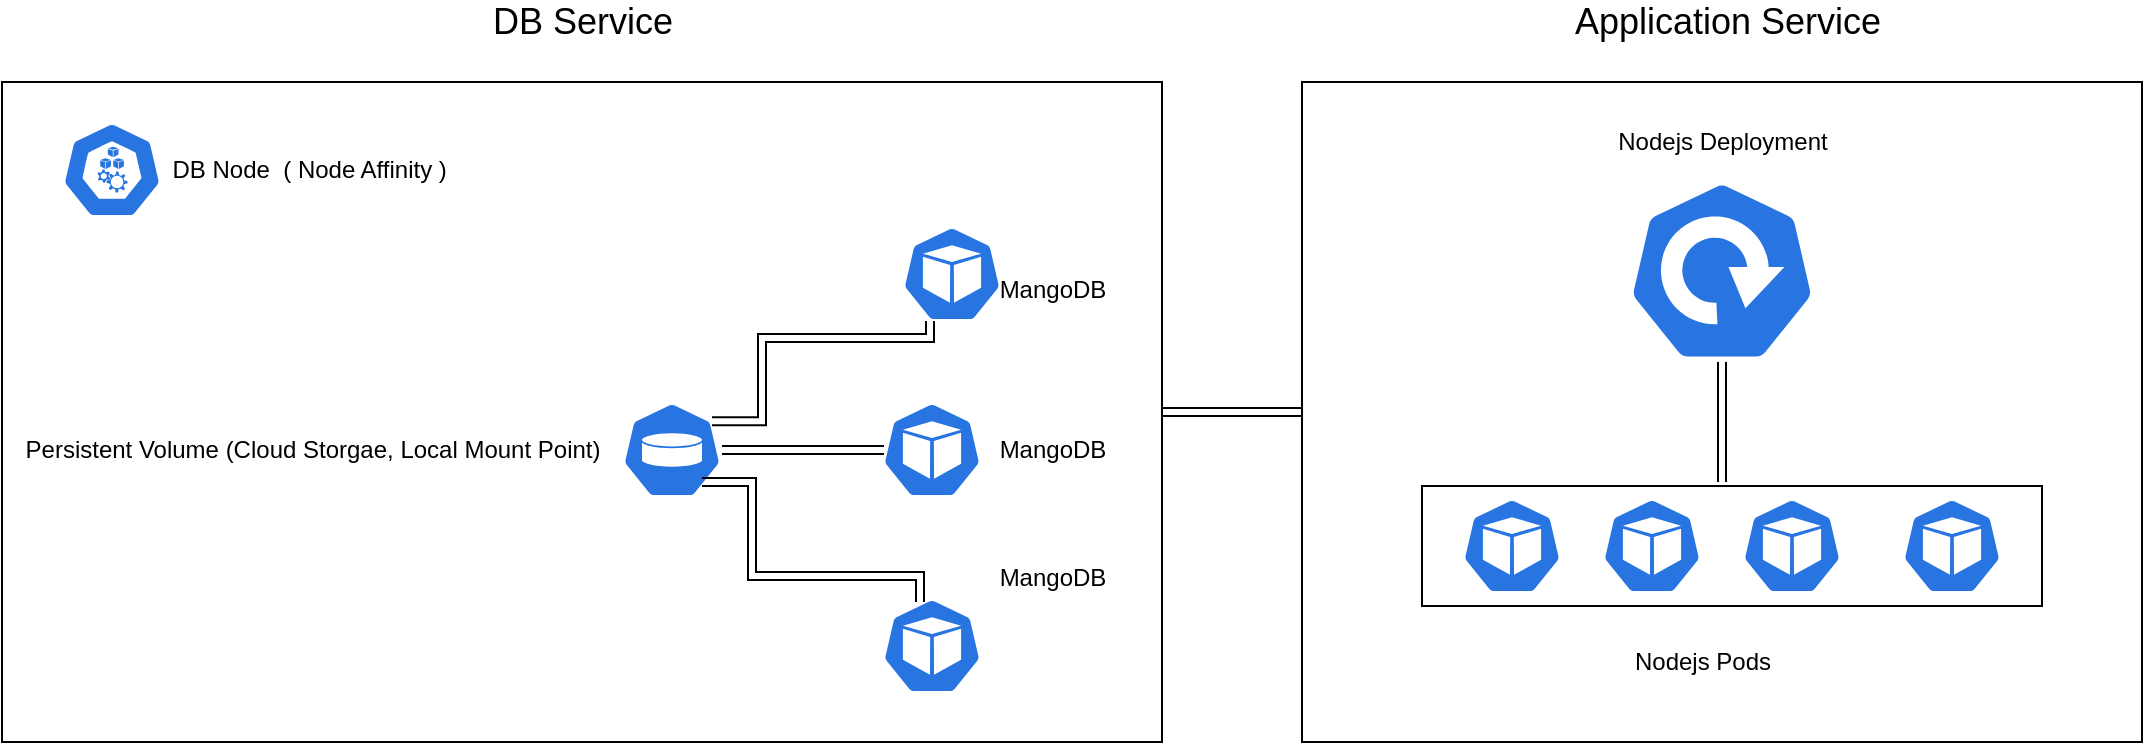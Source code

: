 <mxfile version="14.6.13" type="google"><diagram name="Page-1" id="e7e014a7-5840-1c2e-5031-d8a46d1fe8dd"><mxGraphModel dx="1209" dy="643" grid="1" gridSize="10" guides="1" tooltips="1" connect="1" arrows="1" fold="1" page="1" pageScale="1" pageWidth="1169" pageHeight="826" background="#ffffff" math="0" shadow="0"><root><mxCell id="0"/><mxCell id="1" parent="0"/><mxCell id="20" value="" style="endArrow=open;strokeColor=#FF0000;endFill=1;rounded=0" parent="1" source="10" edge="1"><mxGeometry relative="1" as="geometry"><mxPoint x="464.5" y="478" as="targetPoint"/></mxGeometry></mxCell><mxCell id="wtGVYCFM7sEsATVNG4Uv-45" value="" style="html=1;dashed=0;whitespace=wrap;fillColor=#2875E2;strokeColor=#ffffff;points=[[0.005,0.63,0],[0.1,0.2,0],[0.9,0.2,0],[0.5,0,0],[0.995,0.63,0],[0.72,0.99,0],[0.5,1,0],[0.28,0.99,0]];shape=mxgraph.kubernetes.icon;prIcon=pod" vertex="1" parent="1"><mxGeometry x="480" y="192" width="50" height="48" as="geometry"/></mxCell><mxCell id="wtGVYCFM7sEsATVNG4Uv-46" value="" style="html=1;dashed=0;whitespace=wrap;fillColor=#2875E2;strokeColor=#ffffff;points=[[0.005,0.63,0],[0.1,0.2,0],[0.9,0.2,0],[0.5,0,0],[0.995,0.63,0],[0.72,0.99,0],[0.5,1,0],[0.28,0.99,0]];shape=mxgraph.kubernetes.icon;prIcon=pod" vertex="1" parent="1"><mxGeometry x="470" y="280" width="50" height="48" as="geometry"/></mxCell><mxCell id="wtGVYCFM7sEsATVNG4Uv-47" value="" style="html=1;dashed=0;whitespace=wrap;fillColor=#2875E2;strokeColor=#ffffff;points=[[0.005,0.63,0],[0.1,0.2,0],[0.9,0.2,0],[0.5,0,0],[0.995,0.63,0],[0.72,0.99,0],[0.5,1,0],[0.28,0.99,0]];shape=mxgraph.kubernetes.icon;prIcon=pod" vertex="1" parent="1"><mxGeometry x="470" y="378" width="50" height="48" as="geometry"/></mxCell><mxCell id="wtGVYCFM7sEsATVNG4Uv-52" style="edgeStyle=orthogonalEdgeStyle;shape=link;rounded=0;orthogonalLoop=1;jettySize=auto;html=1;entryX=0.02;entryY=0.5;entryDx=0;entryDy=0;entryPerimeter=0;" edge="1" parent="1" source="wtGVYCFM7sEsATVNG4Uv-48" target="wtGVYCFM7sEsATVNG4Uv-46"><mxGeometry relative="1" as="geometry"/></mxCell><mxCell id="wtGVYCFM7sEsATVNG4Uv-48" value="" style="html=1;dashed=0;whitespace=wrap;fillColor=#2875E2;strokeColor=#ffffff;points=[[0.005,0.63,0],[0.1,0.2,0],[0.9,0.2,0],[0.5,0,0],[0.995,0.63,0],[0.72,0.99,0],[0.5,1,0],[0.28,0.99,0]];shape=mxgraph.kubernetes.icon;prIcon=pv" vertex="1" parent="1"><mxGeometry x="340" y="280" width="50" height="48" as="geometry"/></mxCell><mxCell id="wtGVYCFM7sEsATVNG4Uv-54" style="edgeStyle=orthogonalEdgeStyle;shape=link;rounded=0;orthogonalLoop=1;jettySize=auto;html=1;entryX=0.28;entryY=0.99;entryDx=0;entryDy=0;entryPerimeter=0;exitX=0.9;exitY=0.2;exitDx=0;exitDy=0;exitPerimeter=0;" edge="1" parent="1" source="wtGVYCFM7sEsATVNG4Uv-48" target="wtGVYCFM7sEsATVNG4Uv-45"><mxGeometry relative="1" as="geometry"><mxPoint x="410" y="324" as="sourcePoint"/><mxPoint x="491" y="324" as="targetPoint"/><Array as="points"><mxPoint x="410" y="290"/><mxPoint x="410" y="248"/></Array></mxGeometry></mxCell><mxCell id="wtGVYCFM7sEsATVNG4Uv-55" style="edgeStyle=orthogonalEdgeStyle;shape=link;rounded=0;orthogonalLoop=1;jettySize=auto;html=1;exitX=0.9;exitY=0.2;exitDx=0;exitDy=0;exitPerimeter=0;" edge="1" parent="1"><mxGeometry relative="1" as="geometry"><mxPoint x="380" y="320.0" as="sourcePoint"/><mxPoint x="489" y="380" as="targetPoint"/><Array as="points"><mxPoint x="405" y="320"/><mxPoint x="405" y="367"/></Array></mxGeometry></mxCell><mxCell id="wtGVYCFM7sEsATVNG4Uv-58" value="MangoDB" style="text;html=1;resizable=0;autosize=1;align=center;verticalAlign=middle;points=[];fillColor=none;strokeColor=none;rounded=0;" vertex="1" parent="1"><mxGeometry x="520" y="214" width="70" height="20" as="geometry"/></mxCell><mxCell id="wtGVYCFM7sEsATVNG4Uv-59" value="MangoDB" style="text;html=1;resizable=0;autosize=1;align=center;verticalAlign=middle;points=[];fillColor=none;strokeColor=none;rounded=0;" vertex="1" parent="1"><mxGeometry x="520" y="294" width="70" height="20" as="geometry"/></mxCell><mxCell id="wtGVYCFM7sEsATVNG4Uv-60" value="MangoDB" style="text;html=1;resizable=0;autosize=1;align=center;verticalAlign=middle;points=[];fillColor=none;strokeColor=none;rounded=0;" vertex="1" parent="1"><mxGeometry x="520" y="358" width="70" height="20" as="geometry"/></mxCell><mxCell id="wtGVYCFM7sEsATVNG4Uv-61" value="Persistent Volume (Cloud Storgae, Local Mount Point)" style="text;html=1;resizable=0;autosize=1;align=center;verticalAlign=middle;points=[];fillColor=none;strokeColor=none;rounded=0;" vertex="1" parent="1"><mxGeometry x="35" y="294" width="300" height="20" as="geometry"/></mxCell><mxCell id="wtGVYCFM7sEsATVNG4Uv-82" style="edgeStyle=orthogonalEdgeStyle;shape=link;rounded=0;orthogonalLoop=1;jettySize=auto;html=1;entryX=0;entryY=0.5;entryDx=0;entryDy=0;" edge="1" parent="1" source="wtGVYCFM7sEsATVNG4Uv-62" target="wtGVYCFM7sEsATVNG4Uv-73"><mxGeometry relative="1" as="geometry"/></mxCell><mxCell id="wtGVYCFM7sEsATVNG4Uv-62" value="" style="whiteSpace=wrap;html=1;gradientColor=none;fillColor=none;" vertex="1" parent="1"><mxGeometry x="30" y="120" width="580" height="330" as="geometry"/></mxCell><mxCell id="wtGVYCFM7sEsATVNG4Uv-64" value="" style="html=1;dashed=0;whitespace=wrap;fillColor=#2875E2;strokeColor=#ffffff;points=[[0.005,0.63,0],[0.1,0.2,0],[0.9,0.2,0],[0.5,0,0],[0.995,0.63,0],[0.72,0.99,0],[0.5,1,0],[0.28,0.99,0]];shape=mxgraph.kubernetes.icon;prIcon=node" vertex="1" parent="1"><mxGeometry x="60" y="140" width="50" height="48" as="geometry"/></mxCell><mxCell id="wtGVYCFM7sEsATVNG4Uv-67" value="DB Node&amp;nbsp; ( Node Affinity )&amp;nbsp;" style="text;html=1;align=center;verticalAlign=middle;resizable=0;points=[];autosize=1;strokeColor=none;" vertex="1" parent="1"><mxGeometry x="105" y="154" width="160" height="20" as="geometry"/></mxCell><mxCell id="wtGVYCFM7sEsATVNG4Uv-80" style="edgeStyle=orthogonalEdgeStyle;shape=link;rounded=0;orthogonalLoop=1;jettySize=auto;html=1;exitX=0.5;exitY=1;exitDx=0;exitDy=0;exitPerimeter=0;" edge="1" parent="1" source="wtGVYCFM7sEsATVNG4Uv-70"><mxGeometry relative="1" as="geometry"><mxPoint x="890" y="320" as="targetPoint"/></mxGeometry></mxCell><mxCell id="wtGVYCFM7sEsATVNG4Uv-70" value="" style="html=1;dashed=0;whitespace=wrap;fillColor=#2875E2;strokeColor=#ffffff;points=[[0.005,0.63,0],[0.1,0.2,0],[0.9,0.2,0],[0.5,0,0],[0.995,0.63,0],[0.72,0.99,0],[0.5,1,0],[0.28,0.99,0]];shape=mxgraph.kubernetes.icon;prIcon=deploy" vertex="1" parent="1"><mxGeometry x="750" y="169" width="280" height="91" as="geometry"/></mxCell><mxCell id="wtGVYCFM7sEsATVNG4Uv-72" value="Nodejs Deployment" style="text;html=1;align=center;verticalAlign=middle;resizable=0;points=[];autosize=1;strokeColor=none;" vertex="1" parent="1"><mxGeometry x="830" y="140" width="120" height="20" as="geometry"/></mxCell><mxCell id="wtGVYCFM7sEsATVNG4Uv-73" value="" style="whiteSpace=wrap;html=1;fillColor=none;gradientColor=none;" vertex="1" parent="1"><mxGeometry x="680" y="120" width="420" height="330" as="geometry"/></mxCell><mxCell id="wtGVYCFM7sEsATVNG4Uv-74" value="" style="html=1;dashed=0;whitespace=wrap;fillColor=#2875E2;strokeColor=#ffffff;points=[[0.005,0.63,0],[0.1,0.2,0],[0.9,0.2,0],[0.5,0,0],[0.995,0.63,0],[0.72,0.99,0],[0.5,1,0],[0.28,0.99,0]];shape=mxgraph.kubernetes.icon;prIcon=pod" vertex="1" parent="1"><mxGeometry x="760" y="328" width="50" height="48" as="geometry"/></mxCell><mxCell id="wtGVYCFM7sEsATVNG4Uv-76" value="" style="html=1;dashed=0;whitespace=wrap;fillColor=#2875E2;strokeColor=#ffffff;points=[[0.005,0.63,0],[0.1,0.2,0],[0.9,0.2,0],[0.5,0,0],[0.995,0.63,0],[0.72,0.99,0],[0.5,1,0],[0.28,0.99,0]];shape=mxgraph.kubernetes.icon;prIcon=pod" vertex="1" parent="1"><mxGeometry x="830" y="328" width="50" height="48" as="geometry"/></mxCell><mxCell id="wtGVYCFM7sEsATVNG4Uv-77" value="" style="html=1;dashed=0;whitespace=wrap;fillColor=#2875E2;strokeColor=#ffffff;points=[[0.005,0.63,0],[0.1,0.2,0],[0.9,0.2,0],[0.5,0,0],[0.995,0.63,0],[0.72,0.99,0],[0.5,1,0],[0.28,0.99,0]];shape=mxgraph.kubernetes.icon;prIcon=pod" vertex="1" parent="1"><mxGeometry x="900" y="328" width="50" height="48" as="geometry"/></mxCell><mxCell id="wtGVYCFM7sEsATVNG4Uv-78" value="" style="html=1;dashed=0;whitespace=wrap;fillColor=#2875E2;strokeColor=#ffffff;points=[[0.005,0.63,0],[0.1,0.2,0],[0.9,0.2,0],[0.5,0,0],[0.995,0.63,0],[0.72,0.99,0],[0.5,1,0],[0.28,0.99,0]];shape=mxgraph.kubernetes.icon;prIcon=pod" vertex="1" parent="1"><mxGeometry x="980" y="328" width="50" height="48" as="geometry"/></mxCell><mxCell id="wtGVYCFM7sEsATVNG4Uv-79" value="" style="whiteSpace=wrap;html=1;fillColor=none;gradientColor=none;" vertex="1" parent="1"><mxGeometry x="740" y="322" width="310" height="60" as="geometry"/></mxCell><mxCell id="wtGVYCFM7sEsATVNG4Uv-81" value="Nodejs Pods" style="text;html=1;align=center;verticalAlign=middle;resizable=0;points=[];autosize=1;strokeColor=none;" vertex="1" parent="1"><mxGeometry x="840" y="400" width="80" height="20" as="geometry"/></mxCell><mxCell id="wtGVYCFM7sEsATVNG4Uv-83" value="&lt;font style=&quot;font-size: 18px&quot;&gt;Application Service&amp;nbsp;&lt;/font&gt;" style="text;html=1;align=center;verticalAlign=middle;resizable=0;points=[];autosize=1;strokeColor=none;" vertex="1" parent="1"><mxGeometry x="810" y="80" width="170" height="20" as="geometry"/></mxCell><mxCell id="wtGVYCFM7sEsATVNG4Uv-84" value="&lt;span style=&quot;font-size: 18px&quot;&gt;DB Service&lt;/span&gt;" style="text;html=1;align=center;verticalAlign=middle;resizable=0;points=[];autosize=1;strokeColor=none;" vertex="1" parent="1"><mxGeometry x="265" y="80" width="110" height="20" as="geometry"/></mxCell></root></mxGraphModel></diagram></mxfile>